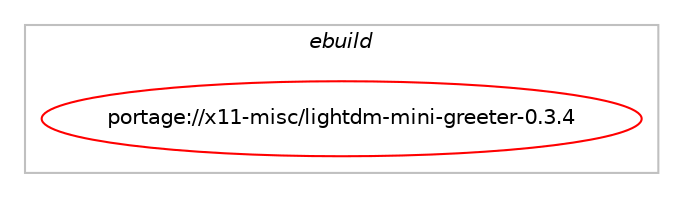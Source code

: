 digraph prolog {

# *************
# Graph options
# *************

newrank=true;
concentrate=true;
compound=true;
graph [rankdir=LR,fontname=Helvetica,fontsize=10,ranksep=1.5];#, ranksep=2.5, nodesep=0.2];
edge  [arrowhead=vee];
node  [fontname=Helvetica,fontsize=10];

# **********
# The ebuild
# **********

subgraph cluster_leftcol {
color=gray;
label=<<i>ebuild</i>>;
id [label="portage://x11-misc/lightdm-mini-greeter-0.3.4", color=red, width=4, href="../x11-misc/lightdm-mini-greeter-0.3.4.svg"];
}

# ****************
# The dependencies
# ****************

subgraph cluster_midcol {
color=gray;
label=<<i>dependencies</i>>;
subgraph cluster_compile {
fillcolor="#eeeeee";
style=filled;
label=<<i>compile</i>>;
# *** BEGIN UNKNOWN DEPENDENCY TYPE (TODO) ***
# id -> equal(package_dependency(portage://x11-misc/lightdm-mini-greeter-0.3.4,install,no,x11-libs,gtk+,greaterequal,[3.14,,,3.14],[slot(3)],[]))
# *** END UNKNOWN DEPENDENCY TYPE (TODO) ***

# *** BEGIN UNKNOWN DEPENDENCY TYPE (TODO) ***
# id -> equal(package_dependency(portage://x11-misc/lightdm-mini-greeter-0.3.4,install,no,x11-misc,lightdm,greaterequal,[1.12,,,1.12],[],[]))
# *** END UNKNOWN DEPENDENCY TYPE (TODO) ***

}
subgraph cluster_compileandrun {
fillcolor="#eeeeee";
style=filled;
label=<<i>compile and run</i>>;
}
subgraph cluster_run {
fillcolor="#eeeeee";
style=filled;
label=<<i>run</i>>;
# *** BEGIN UNKNOWN DEPENDENCY TYPE (TODO) ***
# id -> equal(package_dependency(portage://x11-misc/lightdm-mini-greeter-0.3.4,run,no,x11-libs,gtk+,greaterequal,[3.14,,,3.14],[slot(3)],[]))
# *** END UNKNOWN DEPENDENCY TYPE (TODO) ***

# *** BEGIN UNKNOWN DEPENDENCY TYPE (TODO) ***
# id -> equal(package_dependency(portage://x11-misc/lightdm-mini-greeter-0.3.4,run,no,x11-misc,lightdm,greaterequal,[1.12,,,1.12],[],[]))
# *** END UNKNOWN DEPENDENCY TYPE (TODO) ***

}
}

# **************
# The candidates
# **************

subgraph cluster_choices {
rank=same;
color=gray;
label=<<i>candidates</i>>;

}

}
